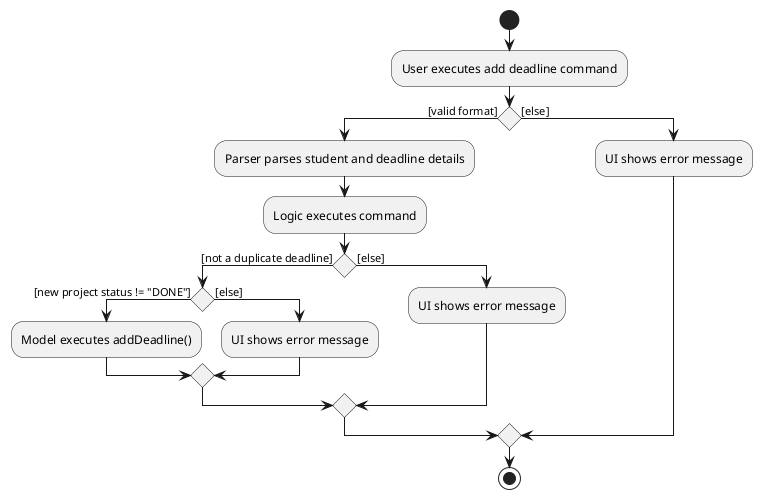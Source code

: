 @startuml
start
:User executes add deadline command;

'Since the beta syntax does not support placing the condition outside the
'diamond we place it as the true branch instead.

if () then ([valid format])
    :Parser parses student and deadline details;
    :Logic executes command;
    if () then ([not a duplicate deadline])
                    if () then ([new project status != "DONE"])
                        :Model executes addDeadline();
                    else ([else])
                        :UI shows error message;
                       endif
    else ([else])
        :UI shows error message;
       endif
else ([else])
    :UI shows error message;
endif
stop
@enduml
